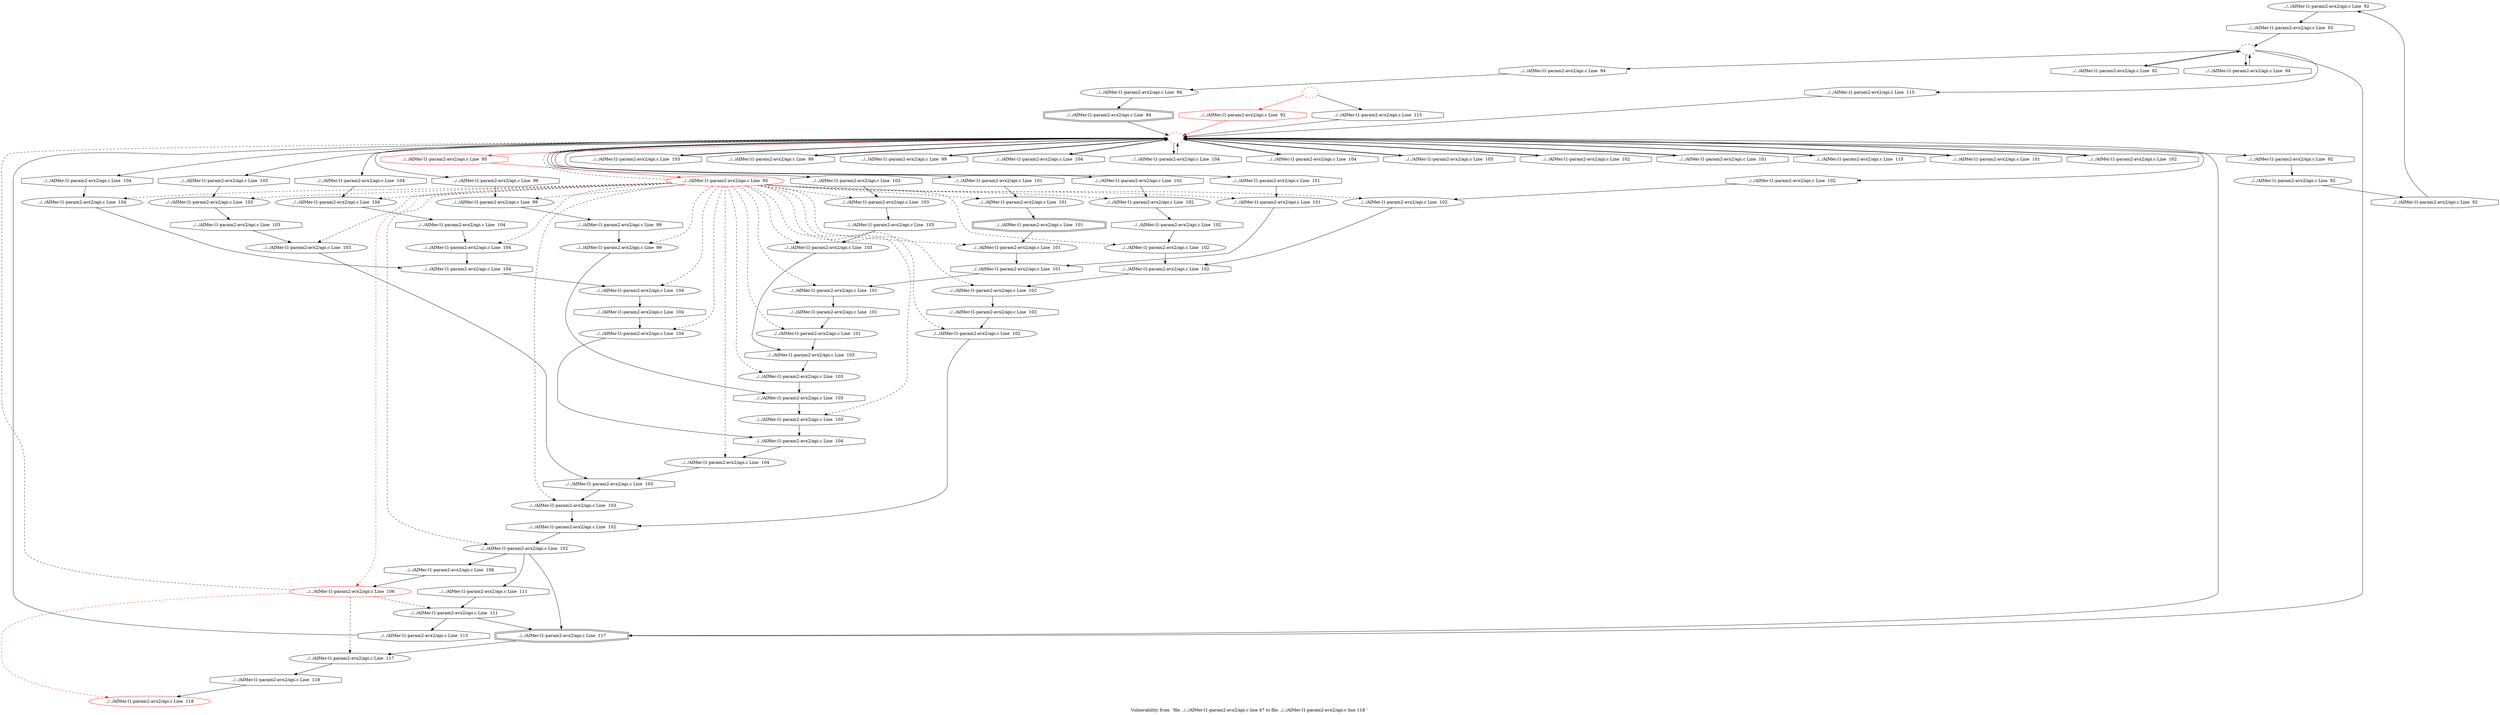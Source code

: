 digraph "Vulnerability from 'file ../../AIMer-l1-param2-avx2/api.c line 47 to file ../../AIMer-l1-param2-avx2/api.c line 118 '  "{
label="Vulnerability from  'file ../../AIMer-l1-param2-avx2/api.c line 47 to file ../../AIMer-l1-param2-avx2/api.c line 118 ' ";
node_838[shape=ellipse,style=solid,label="../../AIMer-l1-param2-avx2/api.c Line  92"]
node_841[shape=octagon,style=solid,label="../../AIMer-l1-param2-avx2/api.c Line  92"]
"node_838"->"node_841"
node_837[shape=octagon,style=solid,label="../../AIMer-l1-param2-avx2/api.c Line  92"]
node_836[shape=ellipse,style=solid,label="../../AIMer-l1-param2-avx2/api.c Line  92"]
"node_837"->"node_836"
node_839[shape=octagon,style=solid,label="../../AIMer-l1-param2-avx2/api.c Line  92"]
"node_836"->"node_839"
node_835[shape=octagon,style=solid,label="../../AIMer-l1-param2-avx2/api.c Line  92", color=red]
node_834[shape=ellipse,style=dashed,label="", color=red]
"node_835"->"node_834" [color=red]
"node_834"->"node_837"
node_878[shape=octagon,style=solid,label="../../AIMer-l1-param2-avx2/api.c Line  103"]
"node_834"->"node_878"
node_880[shape=octagon,style=solid,label="../../AIMer-l1-param2-avx2/api.c Line  103"]
"node_834"->"node_880"
node_847[shape=octagon,style=solid,label="../../AIMer-l1-param2-avx2/api.c Line  95", color=red]
"node_834"->"node_847" [color=red]
node_848[shape=octagon,style=solid,label="../../AIMer-l1-param2-avx2/api.c Line  99"]
"node_834"->"node_848"
node_849[shape=octagon,style=solid,label="../../AIMer-l1-param2-avx2/api.c Line  99"]
"node_834"->"node_849"
node_851[shape=octagon,style=solid,label="../../AIMer-l1-param2-avx2/api.c Line  99"]
"node_834"->"node_851"
node_892[shape=octagon,style=solid,label="../../AIMer-l1-param2-avx2/api.c Line  104"]
"node_834"->"node_892"
node_893[shape=octagon,style=solid,label="../../AIMer-l1-param2-avx2/api.c Line  104"]
"node_834"->"node_893"
node_895[shape=octagon,style=solid,label="../../AIMer-l1-param2-avx2/api.c Line  104"]
"node_834"->"node_895"
node_898[shape=octagon,style=solid,label="../../AIMer-l1-param2-avx2/api.c Line  104"]
"node_834"->"node_898"
node_900[shape=octagon,style=solid,label="../../AIMer-l1-param2-avx2/api.c Line  104"]
"node_834"->"node_900"
node_883[shape=octagon,style=solid,label="../../AIMer-l1-param2-avx2/api.c Line  103"]
"node_834"->"node_883"
node_885[shape=octagon,style=solid,label="../../AIMer-l1-param2-avx2/api.c Line  103"]
"node_834"->"node_885"
node_866[shape=octagon,style=solid,label="../../AIMer-l1-param2-avx2/api.c Line  102"]
"node_834"->"node_866"
node_859[shape=octagon,style=solid,label="../../AIMer-l1-param2-avx2/api.c Line  101"]
"node_834"->"node_859"
node_861[shape=octagon,style=solid,label="../../AIMer-l1-param2-avx2/api.c Line  101"]
"node_834"->"node_861"
node_917[shape=octagon,style=solid,label="../../AIMer-l1-param2-avx2/api.c Line  115"]
"node_834"->"node_917"
node_920[shape=doubleoctagon,style=solid,label="../../AIMer-l1-param2-avx2/api.c Line  117"]
"node_834"->"node_920"
node_854[shape=octagon,style=solid,label="../../AIMer-l1-param2-avx2/api.c Line  101"]
"node_834"->"node_854"
node_856[shape=octagon,style=solid,label="../../AIMer-l1-param2-avx2/api.c Line  101"]
"node_834"->"node_856"
node_868[shape=octagon,style=solid,label="../../AIMer-l1-param2-avx2/api.c Line  102"]
"node_834"->"node_868"
node_869[shape=octagon,style=solid,label="../../AIMer-l1-param2-avx2/api.c Line  102"]
"node_834"->"node_869"
node_871[shape=octagon,style=solid,label="../../AIMer-l1-param2-avx2/api.c Line  102"]
"node_834"->"node_871"
node_833[shape=ellipse,style=dashed,label=""]
node_916[shape=octagon,style=solid,label="../../AIMer-l1-param2-avx2/api.c Line  115"]
"node_833"->"node_916"
"node_833"->"node_920"
node_844[shape=octagon,style=solid,label="../../AIMer-l1-param2-avx2/api.c Line  94"]
"node_833"->"node_844"
node_840[shape=octagon,style=solid,label="../../AIMer-l1-param2-avx2/api.c Line  92"]
"node_833"->"node_840"
node_842[shape=octagon,style=solid,label="../../AIMer-l1-param2-avx2/api.c Line  94"]
"node_833"->"node_842"
node_832[shape=ellipse,style=dashed,label="", color=red]
"node_832"->"node_835" [color=red]
node_918[shape=octagon,style=solid,label="../../AIMer-l1-param2-avx2/api.c Line  115"]
"node_832"->"node_918"
node_874[shape=ellipse,style=solid,label="../../AIMer-l1-param2-avx2/api.c Line  102"]
node_877[shape=octagon,style=solid,label="../../AIMer-l1-param2-avx2/api.c Line  102"]
"node_874"->"node_877"
node_875[shape=octagon,style=solid,label="../../AIMer-l1-param2-avx2/api.c Line  102"]
"node_875"->"node_874"
node_876[shape=ellipse,style=solid,label="../../AIMer-l1-param2-avx2/api.c Line  102"]
node_910[shape=octagon,style=solid,label="../../AIMer-l1-param2-avx2/api.c Line  102"]
"node_876"->"node_910"
"node_877"->"node_876"
"node_878"->"node_834"
node_879[shape=ellipse,style=solid,label="../../AIMer-l1-param2-avx2/api.c Line  103"]
node_882[shape=octagon,style=solid,label="../../AIMer-l1-param2-avx2/api.c Line  103"]
"node_879"->"node_882"
"node_880"->"node_879"
node_881[shape=ellipse,style=solid,label="../../AIMer-l1-param2-avx2/api.c Line  103"]
node_908[shape=octagon,style=solid,label="../../AIMer-l1-param2-avx2/api.c Line  103"]
"node_881"->"node_908"
node_846[shape=ellipse,style=solid,label="../../AIMer-l1-param2-avx2/api.c Line  95", color=red]
"node_847"->"node_846" [color=red]
"node_848"->"node_834"
"node_849"->"node_834"
node_850[shape=ellipse,style=solid,label="../../AIMer-l1-param2-avx2/api.c Line  99"]
node_853[shape=octagon,style=solid,label="../../AIMer-l1-param2-avx2/api.c Line  99"]
"node_850"->"node_853"
"node_851"->"node_850"
"node_892"->"node_834"
"node_893"->"node_834"
node_894[shape=ellipse,style=solid,label="../../AIMer-l1-param2-avx2/api.c Line  104"]
node_897[shape=octagon,style=solid,label="../../AIMer-l1-param2-avx2/api.c Line  104"]
"node_894"->"node_897"
"node_895"->"node_894"
node_896[shape=ellipse,style=solid,label="../../AIMer-l1-param2-avx2/api.c Line  104"]
node_902[shape=octagon,style=solid,label="../../AIMer-l1-param2-avx2/api.c Line  104"]
"node_896"->"node_902"
"node_897"->"node_896"
"node_898"->"node_834"
node_899[shape=ellipse,style=solid,label="../../AIMer-l1-param2-avx2/api.c Line  104"]
"node_899"->"node_902"
"node_900"->"node_899"
node_901[shape=ellipse,style=solid,label="../../AIMer-l1-param2-avx2/api.c Line  104"]
node_904[shape=octagon,style=solid,label="../../AIMer-l1-param2-avx2/api.c Line  104"]
"node_901"->"node_904"
"node_882"->"node_881"
"node_883"->"node_834"
node_884[shape=ellipse,style=solid,label="../../AIMer-l1-param2-avx2/api.c Line  103"]
node_887[shape=octagon,style=solid,label="../../AIMer-l1-param2-avx2/api.c Line  103"]
"node_884"->"node_887"
"node_885"->"node_884"
node_886[shape=ellipse,style=solid,label="../../AIMer-l1-param2-avx2/api.c Line  103"]
node_889[shape=octagon,style=solid,label="../../AIMer-l1-param2-avx2/api.c Line  103"]
"node_886"->"node_889"
"node_887"->"node_886"
node_888[shape=ellipse,style=solid,label="../../AIMer-l1-param2-avx2/api.c Line  103"]
node_891[shape=octagon,style=solid,label="../../AIMer-l1-param2-avx2/api.c Line  103"]
"node_888"->"node_891"
"node_889"->"node_888"
node_890[shape=ellipse,style=solid,label="../../AIMer-l1-param2-avx2/api.c Line  103"]
node_906[shape=octagon,style=solid,label="../../AIMer-l1-param2-avx2/api.c Line  104"]
"node_890"->"node_906"
"node_891"->"node_890"
node_862[shape=ellipse,style=solid,label="../../AIMer-l1-param2-avx2/api.c Line  101"]
node_865[shape=octagon,style=solid,label="../../AIMer-l1-param2-avx2/api.c Line  101"]
"node_862"->"node_865"
node_863[shape=octagon,style=solid,label="../../AIMer-l1-param2-avx2/api.c Line  101"]
"node_863"->"node_862"
node_864[shape=ellipse,style=solid,label="../../AIMer-l1-param2-avx2/api.c Line  101"]
"node_864"->"node_889"
"node_865"->"node_864"
"node_866"->"node_834"
node_857[shape=ellipse,style=solid,label="../../AIMer-l1-param2-avx2/api.c Line  101"]
"node_857"->"node_863"
node_858[shape=doubleoctagon,style=solid,label="../../AIMer-l1-param2-avx2/api.c Line  101"]
"node_858"->"node_857"
"node_859"->"node_834"
node_860[shape=ellipse,style=solid,label="../../AIMer-l1-param2-avx2/api.c Line  101"]
"node_860"->"node_863"
"node_861"->"node_860"
node_913[shape=ellipse,style=solid,label="../../AIMer-l1-param2-avx2/api.c Line  111"]
node_915[shape=octagon,style=solid,label="../../AIMer-l1-param2-avx2/api.c Line  113"]
"node_913"->"node_915"
"node_913"->"node_920"
node_914[shape=octagon,style=solid,label="../../AIMer-l1-param2-avx2/api.c Line  111"]
"node_914"->"node_913"
"node_915"->"node_834"
"node_916"->"node_834"
"node_917"->"node_834"
"node_918"->"node_834"
node_919[shape=ellipse,style=solid,label="../../AIMer-l1-param2-avx2/api.c Line  117"]
node_922[shape=octagon,style=solid,label="../../AIMer-l1-param2-avx2/api.c Line  118"]
"node_919"->"node_922"
"node_920"->"node_919"
node_921[shape=ellipse,style=solid,label="../../AIMer-l1-param2-avx2/api.c Line  118", color=red]
"node_922"->"node_921"
node_843[shape=ellipse,style=solid,label="../../AIMer-l1-param2-avx2/api.c Line  94"]
node_845[shape=doubleoctagon,style=solid,label="../../AIMer-l1-param2-avx2/api.c Line  94"]
"node_843"->"node_845"
"node_844"->"node_843"
"node_845"->"node_834"
"node_846"->"node_834" [style=dashed]
"node_846"->"node_874" [style=dashed]
"node_846"->"node_876" [style=dashed]
"node_846"->"node_879" [style=dashed]
"node_846"->"node_881" [style=dashed]
"node_846"->"node_850" [style=dashed]
"node_846"->"node_894" [style=dashed]
"node_846"->"node_896" [style=dashed]
"node_846"->"node_899" [style=dashed]
"node_846"->"node_901" [style=dashed]
"node_846"->"node_884" [style=dashed]
"node_846"->"node_886" [style=dashed]
"node_846"->"node_888" [style=dashed]
"node_846"->"node_890" [style=dashed]
"node_846"->"node_862" [style=dashed]
"node_846"->"node_864" [style=dashed]
"node_846"->"node_857" [style=dashed]
"node_846"->"node_860" [style=dashed]
node_903[shape=ellipse,style=solid,label="../../AIMer-l1-param2-avx2/api.c Line  104"]
"node_846"->"node_903" [style=dashed]
node_905[shape=ellipse,style=solid,label="../../AIMer-l1-param2-avx2/api.c Line  104"]
"node_846"->"node_905" [style=dashed]
node_907[shape=ellipse,style=solid,label="../../AIMer-l1-param2-avx2/api.c Line  103"]
"node_846"->"node_907" [style=dashed]
node_909[shape=ellipse,style=solid,label="../../AIMer-l1-param2-avx2/api.c Line  102"]
"node_846"->"node_909" [style=dashed]
node_911[shape=ellipse,style=solid,label="../../AIMer-l1-param2-avx2/api.c Line  106", color=red]
"node_846"->"node_911" [color=red, style=dashed]
node_852[shape=ellipse,style=solid,label="../../AIMer-l1-param2-avx2/api.c Line  99"]
"node_846"->"node_852" [style=dashed]
node_855[shape=ellipse,style=solid,label="../../AIMer-l1-param2-avx2/api.c Line  101"]
"node_846"->"node_855" [style=dashed]
node_867[shape=ellipse,style=solid,label="../../AIMer-l1-param2-avx2/api.c Line  102"]
"node_846"->"node_867" [style=dashed]
node_870[shape=ellipse,style=solid,label="../../AIMer-l1-param2-avx2/api.c Line  102"]
"node_846"->"node_870" [style=dashed]
node_872[shape=ellipse,style=solid,label="../../AIMer-l1-param2-avx2/api.c Line  102"]
"node_846"->"node_872" [style=dashed]
"node_902"->"node_901"
"node_903"->"node_906"
"node_904"->"node_903"
"node_905"->"node_908"
"node_906"->"node_905"
"node_907"->"node_910"
"node_908"->"node_907"
"node_909"->"node_914"
"node_909"->"node_920"
node_912[shape=octagon,style=solid,label="../../AIMer-l1-param2-avx2/api.c Line  106"]
"node_909"->"node_912"
"node_910"->"node_909"
"node_911"->"node_834" [style=dashed]
"node_911"->"node_913" [style=dashed]
"node_911"->"node_919" [style=dashed]
"node_911"->"node_921" [color=red, style=dashed]
"node_912"->"node_911"
"node_852"->"node_891"
"node_853"->"node_852"
"node_854"->"node_834"
"node_855"->"node_858"
"node_856"->"node_855"
"node_839"->"node_838"
"node_840"->"node_833"
"node_841"->"node_833"
"node_842"->"node_833"
"node_867"->"node_875"
"node_868"->"node_867"
"node_869"->"node_834"
node_873[shape=octagon,style=solid,label="../../AIMer-l1-param2-avx2/api.c Line  102"]
"node_870"->"node_873"
"node_871"->"node_870"
"node_872"->"node_875"
"node_873"->"node_872"
}

